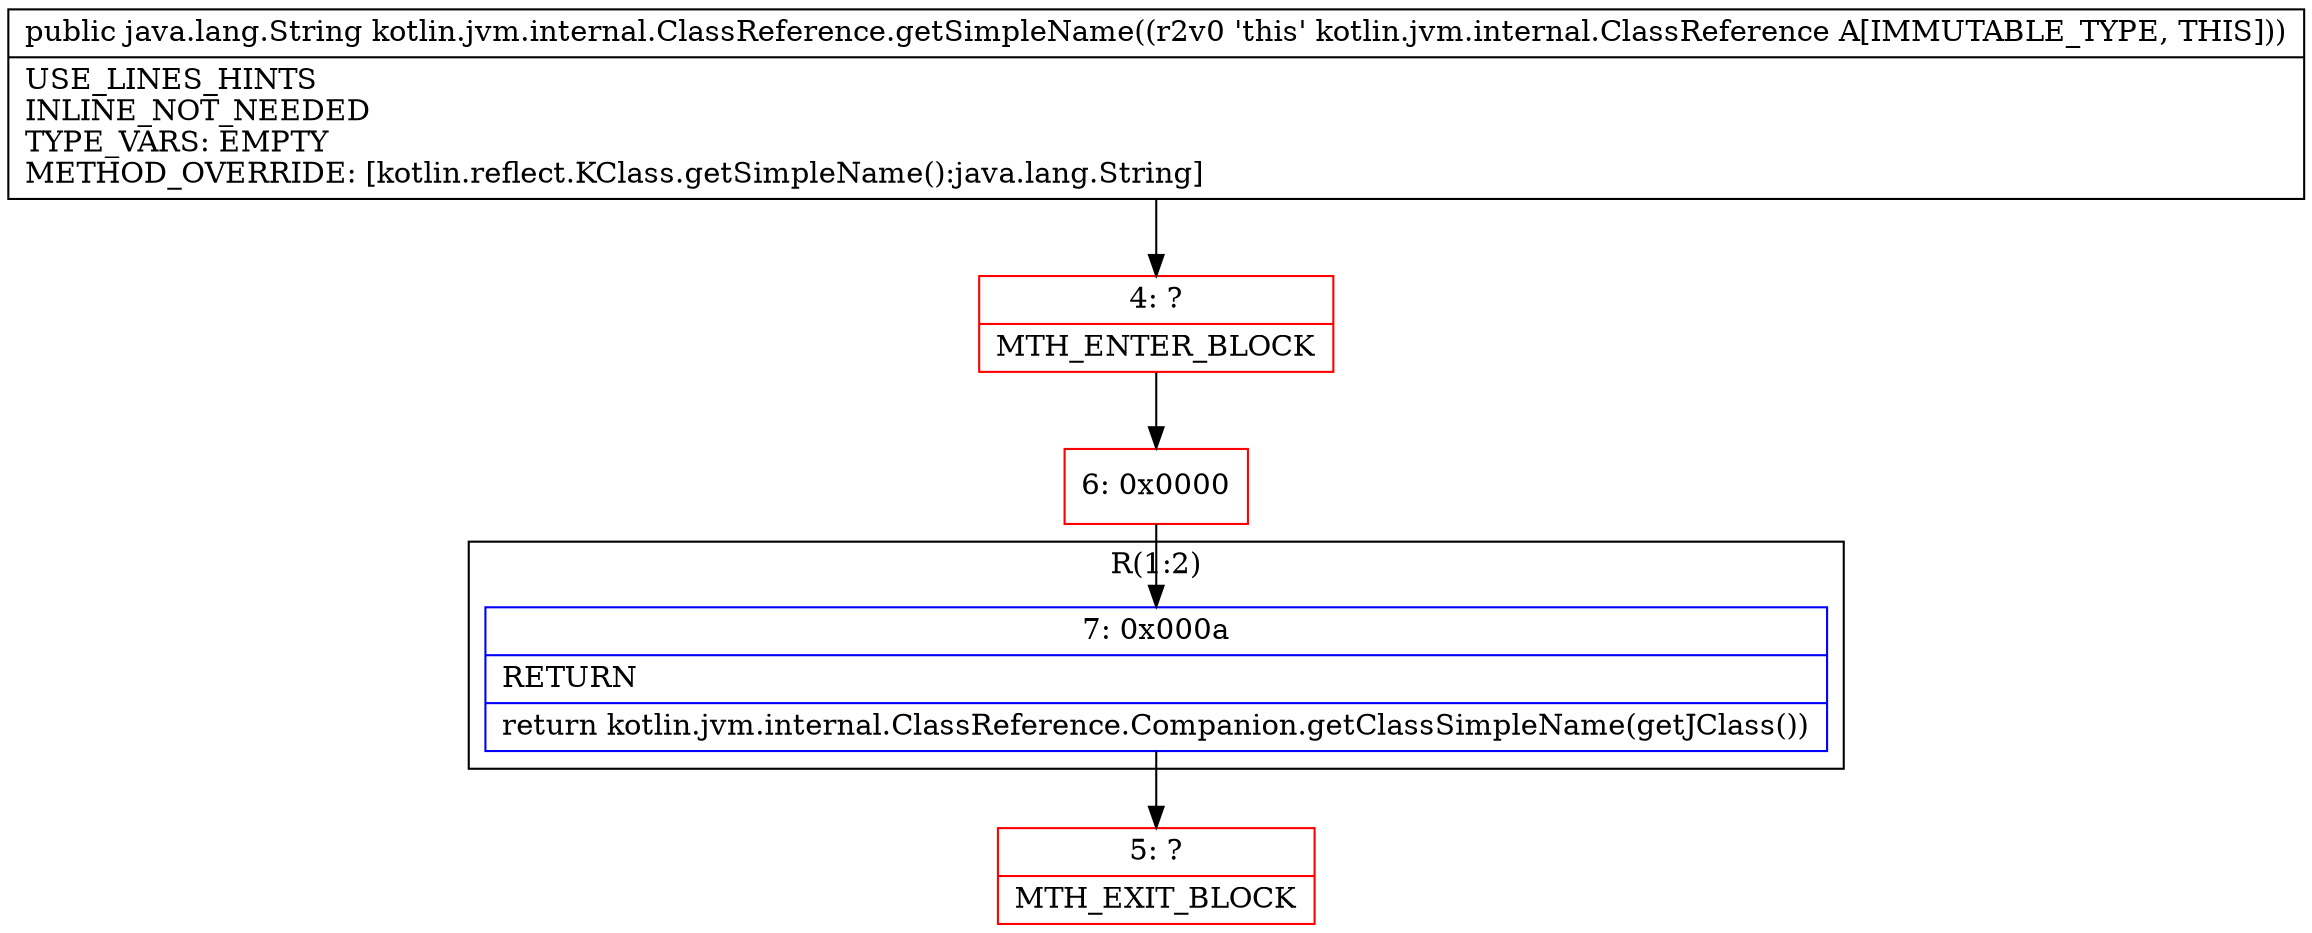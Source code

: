 digraph "CFG forkotlin.jvm.internal.ClassReference.getSimpleName()Ljava\/lang\/String;" {
subgraph cluster_Region_1236307311 {
label = "R(1:2)";
node [shape=record,color=blue];
Node_7 [shape=record,label="{7\:\ 0x000a|RETURN\l|return kotlin.jvm.internal.ClassReference.Companion.getClassSimpleName(getJClass())\l}"];
}
Node_4 [shape=record,color=red,label="{4\:\ ?|MTH_ENTER_BLOCK\l}"];
Node_6 [shape=record,color=red,label="{6\:\ 0x0000}"];
Node_5 [shape=record,color=red,label="{5\:\ ?|MTH_EXIT_BLOCK\l}"];
MethodNode[shape=record,label="{public java.lang.String kotlin.jvm.internal.ClassReference.getSimpleName((r2v0 'this' kotlin.jvm.internal.ClassReference A[IMMUTABLE_TYPE, THIS]))  | USE_LINES_HINTS\lINLINE_NOT_NEEDED\lTYPE_VARS: EMPTY\lMETHOD_OVERRIDE: [kotlin.reflect.KClass.getSimpleName():java.lang.String]\l}"];
MethodNode -> Node_4;Node_7 -> Node_5;
Node_4 -> Node_6;
Node_6 -> Node_7;
}

